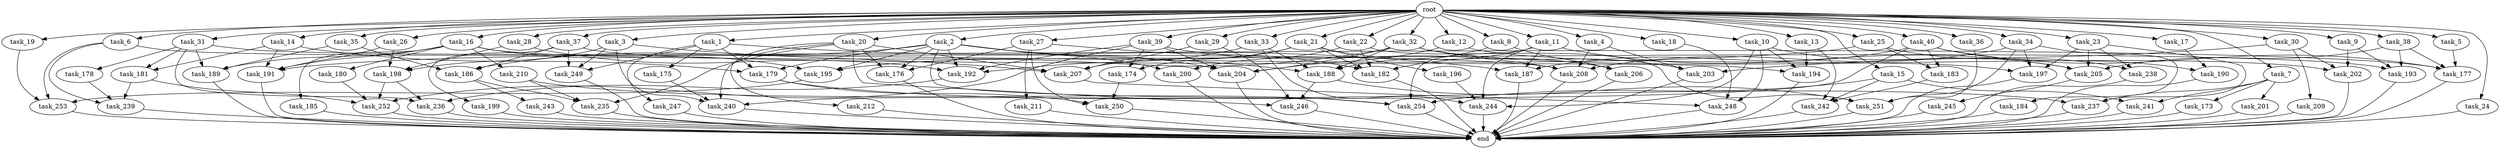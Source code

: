 digraph G {
  task_12 [size="2.048000"];
  task_199 [size="154618822.656000"];
  task_36 [size="2.048000"];
  task_253 [size="412316860.416000"];
  task_19 [size="2.048000"];
  task_249 [size="2302102470.656000"];
  task_196 [size="618475290.624000"];
  root [size="0.000000"];
  task_10 [size="2.048000"];
  task_18 [size="2.048000"];
  task_1 [size="2.048000"];
  task_189 [size="1425929142.272000"];
  task_183 [size="1872605741.056000"];
  task_4 [size="2.048000"];
  task_33 [size="2.048000"];
  task_235 [size="3264175144.960000"];
  task_22 [size="2.048000"];
  task_205 [size="4432406249.472000"];
  task_15 [size="2.048000"];
  task_5 [size="2.048000"];
  end [size="0.000000"];
  task_206 [size="2336462209.024000"];
  task_246 [size="652835028.992000"];
  task_14 [size="2.048000"];
  task_244 [size="3006477107.200000"];
  task_38 [size="2.048000"];
  task_252 [size="3470333575.168000"];
  task_241 [size="1529008357.376000"];
  task_16 [size="2.048000"];
  task_7 [size="2.048000"];
  task_242 [size="773094113.280000"];
  task_27 [size="2.048000"];
  task_203 [size="2473901162.496000"];
  task_211 [size="1099511627.776000"];
  task_26 [size="2.048000"];
  task_177 [size="4432406249.472000"];
  task_239 [size="1047972020.224000"];
  task_209 [size="1099511627.776000"];
  task_254 [size="3693671874.560000"];
  task_176 [size="2645699854.336000"];
  task_30 [size="2.048000"];
  task_245 [size="274877906.944000"];
  task_200 [size="2010044694.528000"];
  task_197 [size="3178275799.040000"];
  task_39 [size="2.048000"];
  task_179 [size="4209067950.080000"];
  task_182 [size="2491081031.680000"];
  task_173 [size="1099511627.776000"];
  task_192 [size="4020089389.056000"];
  task_204 [size="4449586118.656000"];
  task_201 [size="1099511627.776000"];
  task_17 [size="2.048000"];
  task_236 [size="2302102470.656000"];
  task_31 [size="2.048000"];
  task_193 [size="2147483648.000000"];
  task_194 [size="1271310319.616000"];
  task_2 [size="2.048000"];
  task_207 [size="1271310319.616000"];
  task_237 [size="4209067950.080000"];
  task_35 [size="2.048000"];
  task_3 [size="2.048000"];
  task_187 [size="3590592659.456000"];
  task_247 [size="1717986918.400000"];
  task_40 [size="2.048000"];
  task_181 [size="1941325217.792000"];
  task_184 [size="68719476.736000"];
  task_8 [size="2.048000"];
  task_191 [size="2800318676.992000"];
  task_212 [size="154618822.656000"];
  task_25 [size="2.048000"];
  task_198 [size="2439541424.128000"];
  task_21 [size="2.048000"];
  task_28 [size="2.048000"];
  task_175 [size="1717986918.400000"];
  task_23 [size="2.048000"];
  task_190 [size="2336462209.024000"];
  task_6 [size="2.048000"];
  task_32 [size="2.048000"];
  task_188 [size="4002909519.872000"];
  task_250 [size="3109556322.304000"];
  task_20 [size="2.048000"];
  task_243 [size="1391569403.904000"];
  task_238 [size="1872605741.056000"];
  task_9 [size="2.048000"];
  task_37 [size="2.048000"];
  task_180 [size="154618822.656000"];
  task_248 [size="2508260900.864000"];
  task_195 [size="1821066133.504000"];
  task_185 [size="154618822.656000"];
  task_186 [size="1975684956.160000"];
  task_34 [size="2.048000"];
  task_240 [size="2370821947.392000"];
  task_202 [size="1649267441.664000"];
  task_29 [size="2.048000"];
  task_174 [size="2010044694.528000"];
  task_178 [size="841813590.016000"];
  task_13 [size="2.048000"];
  task_251 [size="2216203124.736000"];
  task_24 [size="2.048000"];
  task_208 [size="2834678415.360000"];
  task_11 [size="2.048000"];
  task_210 [size="154618822.656000"];

  task_12 -> task_197 [size="679477248.000000"];
  task_12 -> task_204 [size="679477248.000000"];
  task_199 -> end [size="1.000000"];
  task_36 -> task_251 [size="536870912.000000"];
  task_253 -> end [size="1.000000"];
  task_19 -> task_253 [size="33554432.000000"];
  task_249 -> end [size="1.000000"];
  task_196 -> task_244 [size="679477248.000000"];
  root -> task_12 [size="1.000000"];
  root -> task_35 [size="1.000000"];
  root -> task_14 [size="1.000000"];
  root -> task_36 [size="1.000000"];
  root -> task_37 [size="1.000000"];
  root -> task_6 [size="1.000000"];
  root -> task_32 [size="1.000000"];
  root -> task_38 [size="1.000000"];
  root -> task_19 [size="1.000000"];
  root -> task_13 [size="1.000000"];
  root -> task_20 [size="1.000000"];
  root -> task_16 [size="1.000000"];
  root -> task_9 [size="1.000000"];
  root -> task_31 [size="1.000000"];
  root -> task_10 [size="1.000000"];
  root -> task_1 [size="1.000000"];
  root -> task_18 [size="1.000000"];
  root -> task_5 [size="1.000000"];
  root -> task_2 [size="1.000000"];
  root -> task_4 [size="1.000000"];
  root -> task_27 [size="1.000000"];
  root -> task_11 [size="1.000000"];
  root -> task_23 [size="1.000000"];
  root -> task_3 [size="1.000000"];
  root -> task_26 [size="1.000000"];
  root -> task_7 [size="1.000000"];
  root -> task_40 [size="1.000000"];
  root -> task_34 [size="1.000000"];
  root -> task_17 [size="1.000000"];
  root -> task_33 [size="1.000000"];
  root -> task_15 [size="1.000000"];
  root -> task_22 [size="1.000000"];
  root -> task_29 [size="1.000000"];
  root -> task_8 [size="1.000000"];
  root -> task_30 [size="1.000000"];
  root -> task_39 [size="1.000000"];
  root -> task_25 [size="1.000000"];
  root -> task_24 [size="1.000000"];
  root -> task_21 [size="1.000000"];
  root -> task_28 [size="1.000000"];
  task_10 -> task_205 [size="411041792.000000"];
  task_10 -> task_244 [size="411041792.000000"];
  task_10 -> task_194 [size="411041792.000000"];
  task_10 -> task_248 [size="411041792.000000"];
  task_18 -> task_248 [size="679477248.000000"];
  task_1 -> task_187 [size="838860800.000000"];
  task_1 -> task_175 [size="838860800.000000"];
  task_1 -> task_247 [size="838860800.000000"];
  task_1 -> task_179 [size="838860800.000000"];
  task_1 -> task_249 [size="838860800.000000"];
  task_189 -> end [size="1.000000"];
  task_183 -> task_242 [size="33554432.000000"];
  task_4 -> task_203 [size="536870912.000000"];
  task_4 -> task_208 [size="536870912.000000"];
  task_33 -> task_244 [size="301989888.000000"];
  task_33 -> task_192 [size="301989888.000000"];
  task_33 -> task_188 [size="301989888.000000"];
  task_235 -> end [size="1.000000"];
  task_22 -> task_182 [size="301989888.000000"];
  task_22 -> task_251 [size="301989888.000000"];
  task_22 -> task_200 [size="301989888.000000"];
  task_205 -> task_245 [size="134217728.000000"];
  task_15 -> task_241 [size="209715200.000000"];
  task_15 -> task_242 [size="209715200.000000"];
  task_15 -> task_254 [size="209715200.000000"];
  task_5 -> task_177 [size="75497472.000000"];
  task_206 -> end [size="1.000000"];
  task_246 -> end [size="1.000000"];
  task_14 -> task_179 [size="536870912.000000"];
  task_14 -> task_181 [size="536870912.000000"];
  task_14 -> task_191 [size="536870912.000000"];
  task_244 -> end [size="1.000000"];
  task_38 -> task_205 [size="838860800.000000"];
  task_38 -> task_177 [size="838860800.000000"];
  task_38 -> task_193 [size="838860800.000000"];
  task_252 -> end [size="1.000000"];
  task_241 -> end [size="1.000000"];
  task_16 -> task_191 [size="75497472.000000"];
  task_16 -> task_180 [size="75497472.000000"];
  task_16 -> task_189 [size="75497472.000000"];
  task_16 -> task_193 [size="75497472.000000"];
  task_16 -> task_195 [size="75497472.000000"];
  task_16 -> task_185 [size="75497472.000000"];
  task_16 -> task_210 [size="75497472.000000"];
  task_7 -> task_201 [size="536870912.000000"];
  task_7 -> task_241 [size="536870912.000000"];
  task_7 -> task_173 [size="536870912.000000"];
  task_7 -> task_237 [size="536870912.000000"];
  task_242 -> end [size="1.000000"];
  task_27 -> task_182 [size="536870912.000000"];
  task_27 -> task_176 [size="536870912.000000"];
  task_27 -> task_211 [size="536870912.000000"];
  task_27 -> task_250 [size="536870912.000000"];
  task_203 -> end [size="1.000000"];
  task_211 -> end [size="1.000000"];
  task_26 -> task_198 [size="679477248.000000"];
  task_26 -> task_191 [size="679477248.000000"];
  task_177 -> end [size="1.000000"];
  task_239 -> end [size="1.000000"];
  task_209 -> end [size="1.000000"];
  task_254 -> end [size="1.000000"];
  task_176 -> end [size="1.000000"];
  task_30 -> task_202 [size="536870912.000000"];
  task_30 -> task_203 [size="536870912.000000"];
  task_30 -> task_209 [size="536870912.000000"];
  task_245 -> end [size="1.000000"];
  task_200 -> end [size="1.000000"];
  task_197 -> end [size="1.000000"];
  task_39 -> task_252 [size="679477248.000000"];
  task_39 -> task_192 [size="679477248.000000"];
  task_39 -> task_208 [size="679477248.000000"];
  task_39 -> task_204 [size="679477248.000000"];
  task_39 -> task_174 [size="679477248.000000"];
  task_179 -> task_250 [size="679477248.000000"];
  task_179 -> task_237 [size="679477248.000000"];
  task_182 -> end [size="1.000000"];
  task_173 -> end [size="1.000000"];
  task_192 -> task_236 [size="301989888.000000"];
  task_204 -> end [size="1.000000"];
  task_201 -> end [size="1.000000"];
  task_17 -> task_190 [size="301989888.000000"];
  task_236 -> end [size="1.000000"];
  task_31 -> task_236 [size="411041792.000000"];
  task_31 -> task_177 [size="411041792.000000"];
  task_31 -> task_181 [size="411041792.000000"];
  task_31 -> task_189 [size="411041792.000000"];
  task_31 -> task_178 [size="411041792.000000"];
  task_193 -> end [size="1.000000"];
  task_194 -> end [size="1.000000"];
  task_2 -> task_186 [size="679477248.000000"];
  task_2 -> task_188 [size="679477248.000000"];
  task_2 -> task_176 [size="679477248.000000"];
  task_2 -> task_179 [size="679477248.000000"];
  task_2 -> task_192 [size="679477248.000000"];
  task_2 -> task_195 [size="679477248.000000"];
  task_2 -> task_204 [size="679477248.000000"];
  task_2 -> task_200 [size="679477248.000000"];
  task_2 -> task_254 [size="679477248.000000"];
  task_207 -> task_248 [size="134217728.000000"];
  task_237 -> end [size="1.000000"];
  task_35 -> task_186 [size="209715200.000000"];
  task_35 -> task_189 [size="209715200.000000"];
  task_3 -> task_240 [size="209715200.000000"];
  task_3 -> task_207 [size="209715200.000000"];
  task_3 -> task_198 [size="209715200.000000"];
  task_3 -> task_249 [size="209715200.000000"];
  task_187 -> end [size="1.000000"];
  task_247 -> end [size="1.000000"];
  task_40 -> task_183 [size="838860800.000000"];
  task_40 -> task_177 [size="838860800.000000"];
  task_40 -> task_190 [size="838860800.000000"];
  task_40 -> task_187 [size="838860800.000000"];
  task_40 -> task_240 [size="838860800.000000"];
  task_181 -> task_252 [size="301989888.000000"];
  task_181 -> task_239 [size="301989888.000000"];
  task_184 -> end [size="1.000000"];
  task_8 -> task_206 [size="838860800.000000"];
  task_8 -> task_188 [size="838860800.000000"];
  task_191 -> end [size="1.000000"];
  task_212 -> end [size="1.000000"];
  task_25 -> task_183 [size="75497472.000000"];
  task_25 -> task_191 [size="75497472.000000"];
  task_25 -> task_238 [size="75497472.000000"];
  task_198 -> task_236 [size="411041792.000000"];
  task_198 -> task_252 [size="411041792.000000"];
  task_21 -> task_182 [size="301989888.000000"];
  task_21 -> task_196 [size="301989888.000000"];
  task_21 -> task_207 [size="301989888.000000"];
  task_21 -> task_174 [size="301989888.000000"];
  task_21 -> task_206 [size="301989888.000000"];
  task_28 -> task_192 [size="301989888.000000"];
  task_28 -> task_198 [size="301989888.000000"];
  task_175 -> task_240 [size="33554432.000000"];
  task_23 -> task_205 [size="838860800.000000"];
  task_23 -> task_197 [size="838860800.000000"];
  task_23 -> task_238 [size="838860800.000000"];
  task_23 -> task_237 [size="838860800.000000"];
  task_190 -> end [size="1.000000"];
  task_6 -> task_239 [size="134217728.000000"];
  task_6 -> task_208 [size="134217728.000000"];
  task_6 -> task_253 [size="134217728.000000"];
  task_32 -> task_195 [size="134217728.000000"];
  task_32 -> task_202 [size="134217728.000000"];
  task_32 -> task_203 [size="134217728.000000"];
  task_32 -> task_204 [size="134217728.000000"];
  task_32 -> task_188 [size="134217728.000000"];
  task_188 -> task_246 [size="209715200.000000"];
  task_188 -> task_251 [size="209715200.000000"];
  task_250 -> end [size="1.000000"];
  task_20 -> task_235 [size="75497472.000000"];
  task_20 -> task_207 [size="75497472.000000"];
  task_20 -> task_246 [size="75497472.000000"];
  task_20 -> task_176 [size="75497472.000000"];
  task_20 -> task_212 [size="75497472.000000"];
  task_20 -> task_240 [size="75497472.000000"];
  task_243 -> end [size="1.000000"];
  task_238 -> end [size="1.000000"];
  task_9 -> task_202 [size="134217728.000000"];
  task_9 -> task_193 [size="134217728.000000"];
  task_37 -> task_249 [size="75497472.000000"];
  task_37 -> task_194 [size="75497472.000000"];
  task_37 -> task_186 [size="75497472.000000"];
  task_37 -> task_199 [size="75497472.000000"];
  task_180 -> task_252 [size="301989888.000000"];
  task_248 -> end [size="1.000000"];
  task_195 -> task_253 [size="33554432.000000"];
  task_185 -> end [size="1.000000"];
  task_186 -> task_235 [size="679477248.000000"];
  task_186 -> task_243 [size="679477248.000000"];
  task_34 -> task_197 [size="33554432.000000"];
  task_34 -> task_184 [size="33554432.000000"];
  task_34 -> task_251 [size="33554432.000000"];
  task_34 -> task_208 [size="33554432.000000"];
  task_240 -> end [size="1.000000"];
  task_202 -> end [size="1.000000"];
  task_29 -> task_207 [size="33554432.000000"];
  task_29 -> task_246 [size="33554432.000000"];
  task_174 -> task_250 [size="301989888.000000"];
  task_178 -> task_239 [size="75497472.000000"];
  task_13 -> task_194 [size="134217728.000000"];
  task_13 -> task_242 [size="134217728.000000"];
  task_251 -> end [size="1.000000"];
  task_24 -> end [size="1.000000"];
  task_208 -> end [size="1.000000"];
  task_11 -> task_187 [size="75497472.000000"];
  task_11 -> task_182 [size="75497472.000000"];
  task_11 -> task_244 [size="75497472.000000"];
  task_11 -> task_205 [size="75497472.000000"];
  task_11 -> task_254 [size="75497472.000000"];
  task_210 -> task_235 [size="838860800.000000"];
  task_210 -> task_254 [size="838860800.000000"];
}
